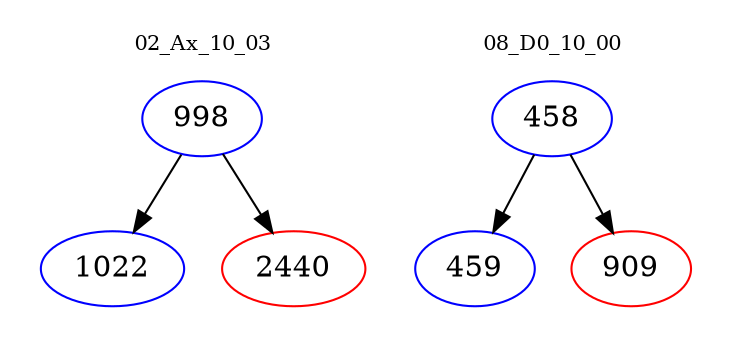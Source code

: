 digraph{
subgraph cluster_0 {
color = white
label = "02_Ax_10_03";
fontsize=10;
T0_998 [label="998", color="blue"]
T0_998 -> T0_1022 [color="black"]
T0_1022 [label="1022", color="blue"]
T0_998 -> T0_2440 [color="black"]
T0_2440 [label="2440", color="red"]
}
subgraph cluster_1 {
color = white
label = "08_D0_10_00";
fontsize=10;
T1_458 [label="458", color="blue"]
T1_458 -> T1_459 [color="black"]
T1_459 [label="459", color="blue"]
T1_458 -> T1_909 [color="black"]
T1_909 [label="909", color="red"]
}
}
